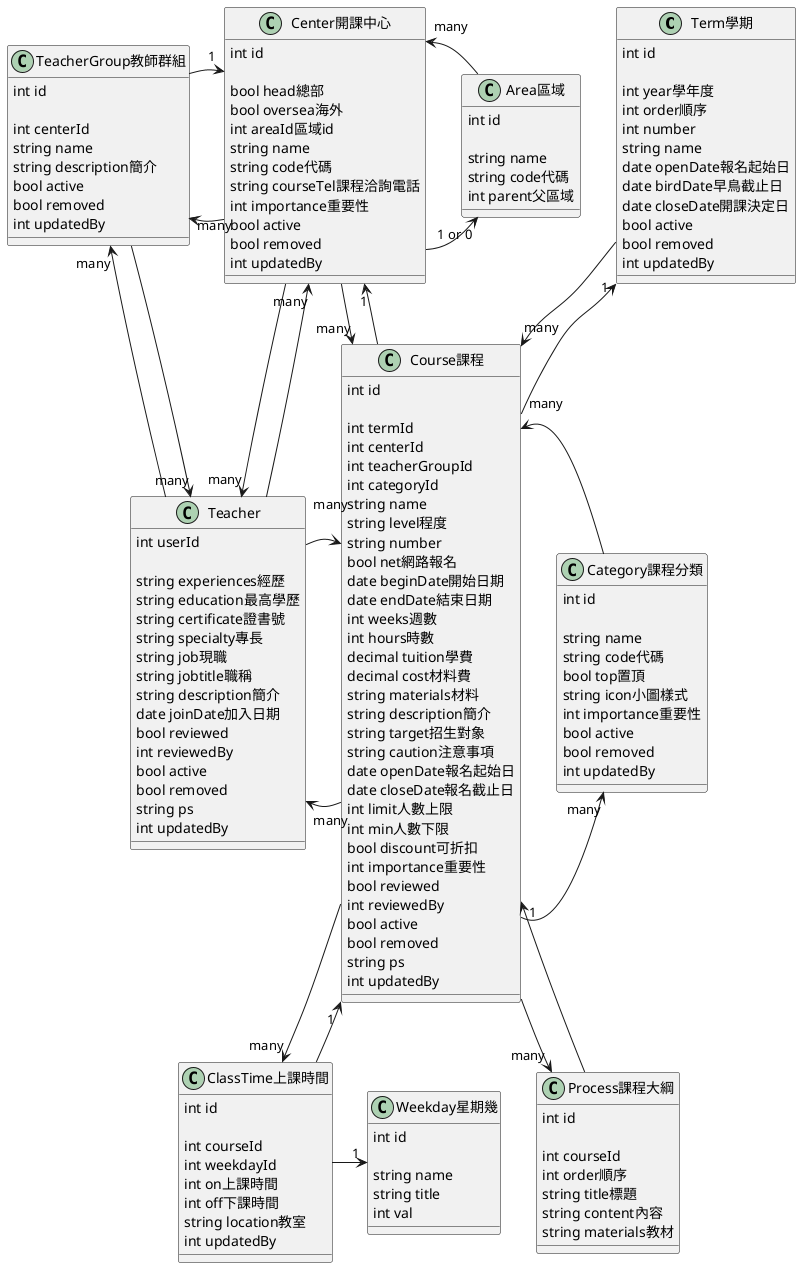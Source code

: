 @startuml

class Term學期 {
    int id

    int year學年度
    int order順序
    int number
    string name
    date openDate報名起始日
    date birdDate早鳥截止日
    date closeDate開課決定日
    bool active
    bool removed
    int updatedBy
}


class Center開課中心 {
    int id

    bool head總部
    bool oversea海外
    int areaId區域id
    string name
    string code代碼
    string courseTel課程洽詢電話
    int importance重要性
    bool active
    bool removed
    int updatedBy
}

class Area區域{
    int id

    string name
    string code代碼
    int parent父區域

}

class Course課程{
    int id

    int termId
    int centerId
    int teacherGroupId
    int categoryId
    string name
    string level程度
    string number
    bool net網路報名
    date beginDate開始日期
    date endDate結束日期
    int weeks週數
    int hours時數
    decimal tuition學費
    decimal cost材料費
    string materials材料
    string description簡介
    string target招生對象
    string caution注意事項 
    date openDate報名起始日
    date closeDate報名截止日
    int limit人數上限
    int min人數下限
    bool discount可折扣
    int importance重要性
    bool reviewed
    int reviewedBy
    bool active
    bool removed
    string ps
    int updatedBy
}

class ClassTime上課時間 {
    int id

    int courseId
    int weekdayId
    int on上課時間
    int off下課時間
    string location教室
    int updatedBy
}

class Weekday星期幾 {
    int id

    string name
    string title
    int val
}

class Process課程大綱 {
    int id

    int courseId
    int order順序
    string title標題
    string content內容
    string materials教材
}

class Category課程分類{
    int id

    string name
    string code代碼
    bool top置頂
    string icon小圖樣式
    int importance重要性
    bool active
    bool removed
    int updatedBy
}

class TeacherGroup教師群組{
    int id

    int centerId
    string name
    string description簡介
    bool active
    bool removed
    int updatedBy
}

class Teacher {
    int userId

    string experiences經歷
    string education最高學歷
    string certificate證書號
    string specialty專長
    string job現職
    string jobtitle職稱
    string description簡介
    date joinDate加入日期
    bool reviewed
    int reviewedBy
    bool active
    bool removed
    string ps
    int updatedBy
}


Center開課中心 -right-> "1 or 0" Area區域 
Area區域 -> "many" Center開課中心

Center開課中心 -down-> "many" Course課程 
Course課程  -up-> "1" Center開課中心 

Center開課中心 -down-> "many" Teacher 
Teacher  -up-> "many" Center開課中心 

Term學期 -down-> "many" Course課程 
Course課程  -up-> "1" Term學期 

Course課程 -right-> "many" Category課程分類 
Category課程分類 -> "many" Course課程

Course課程 -down-> "many" ClassTime上課時間 
ClassTime上課時間 -up-> "1" Course課程

ClassTime上課時間 -> "1" Weekday星期幾

Course課程 -down-> "many" Process課程大綱 
Process課程大綱 -up-> "1" Course課程

Center開課中心 -down-> "many" TeacherGroup教師群組 
TeacherGroup教師群組 -> "1" Center開課中心

Course課程 -left-> "many" Teacher 
Teacher -right-> "many" Course課程

Teacher -left-> "many" TeacherGroup教師群組
TeacherGroup教師群組 -> "many" Teacher


@enduml